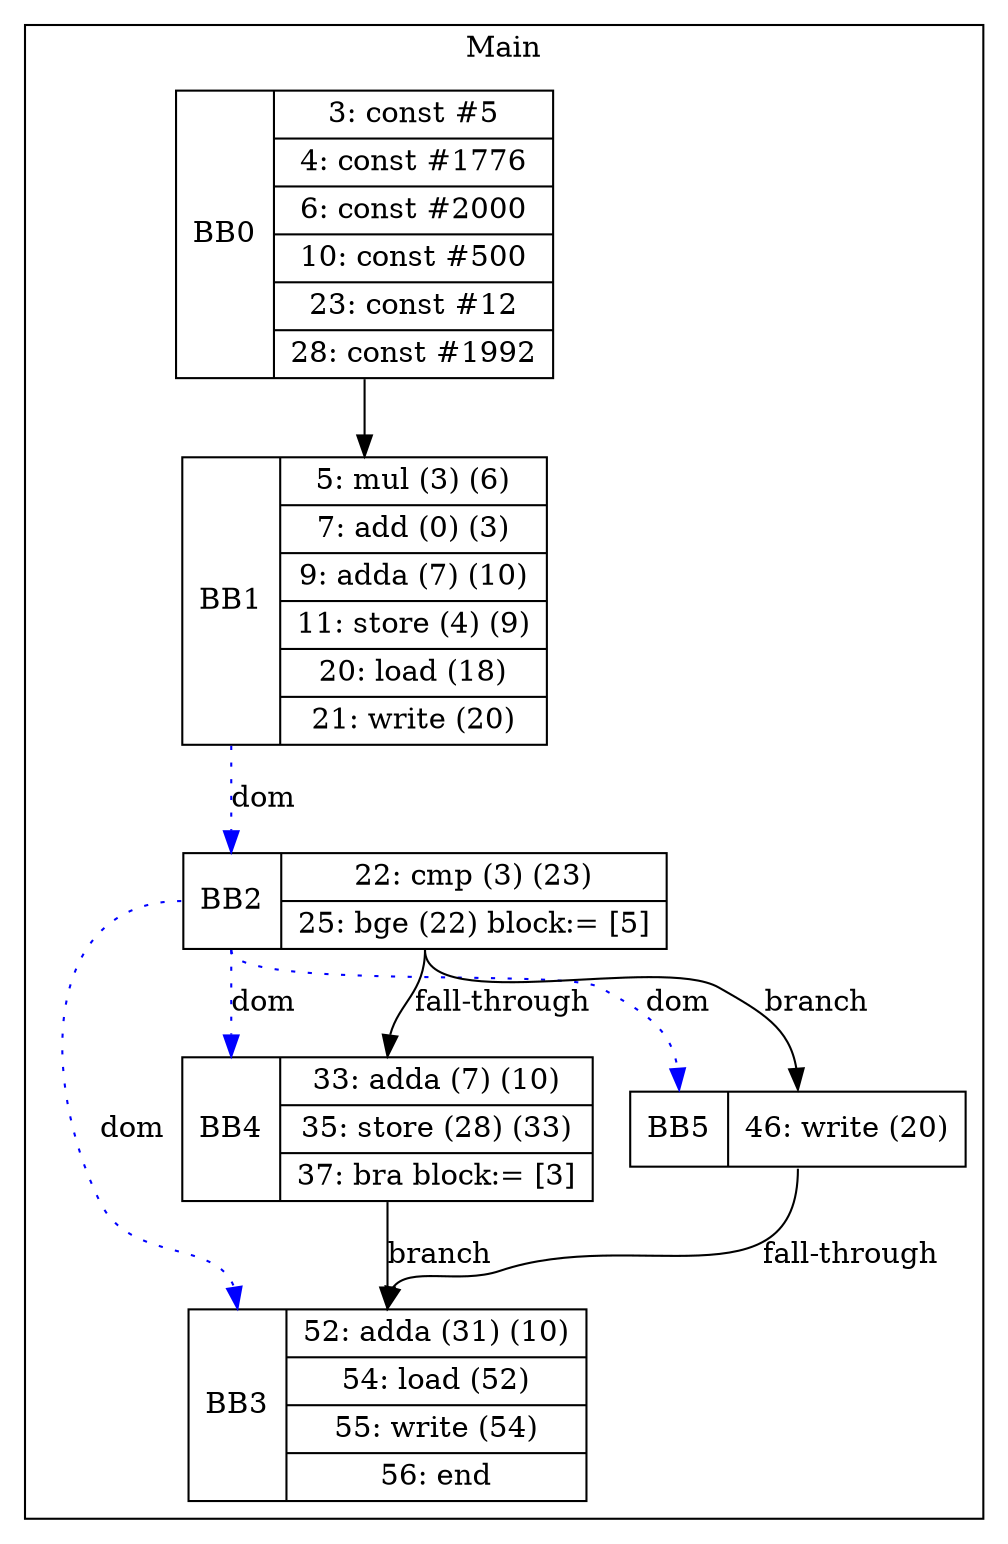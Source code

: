 digraph G {
node [shape=record];
subgraph cluster_main{
label = "Main";
BB0 [shape=record, label="<b>BB0|{3: const #5|4: const #1776|6: const #2000|10: const #500|23: const #12|28: const #1992}"];
BB1 [shape=record, label="<b>BB1|{5: mul (3) (6)|7: add (0) (3)|9: adda (7) (10)|11: store (4) (9)|20: load (18)|21: write (20)}"];
BB2 [shape=record, label="<b>BB2|{22: cmp (3) (23)|25: bge (22) block:= [5]}"];
BB3 [shape=record, label="<b>BB3|{52: adda (31) (10)|54: load (52)|55: write (54)|56: end}"];
BB4 [shape=record, label="<b>BB4|{33: adda (7) (10)|35: store (28) (33)|37: bra block:= [3]}"];
BB5 [shape=record, label="<b>BB5|{46: write (20)}"];
}
BB0:s -> BB1:n ;
BB2:b -> BB3:b [color=blue, style=dotted, label="dom"];
BB2:b -> BB4:b [color=blue, style=dotted, label="dom"];
BB1:b -> BB2:b [color=blue, style=dotted, label="dom"];
BB2:b -> BB5:b [color=blue, style=dotted, label="dom"];
BB2:s -> BB5:n [label="branch"];
BB4:s -> BB3:n [label="branch"];
BB5:s -> BB3:n [label="fall-through"];
BB2:s -> BB4:n [label="fall-through"];
}

